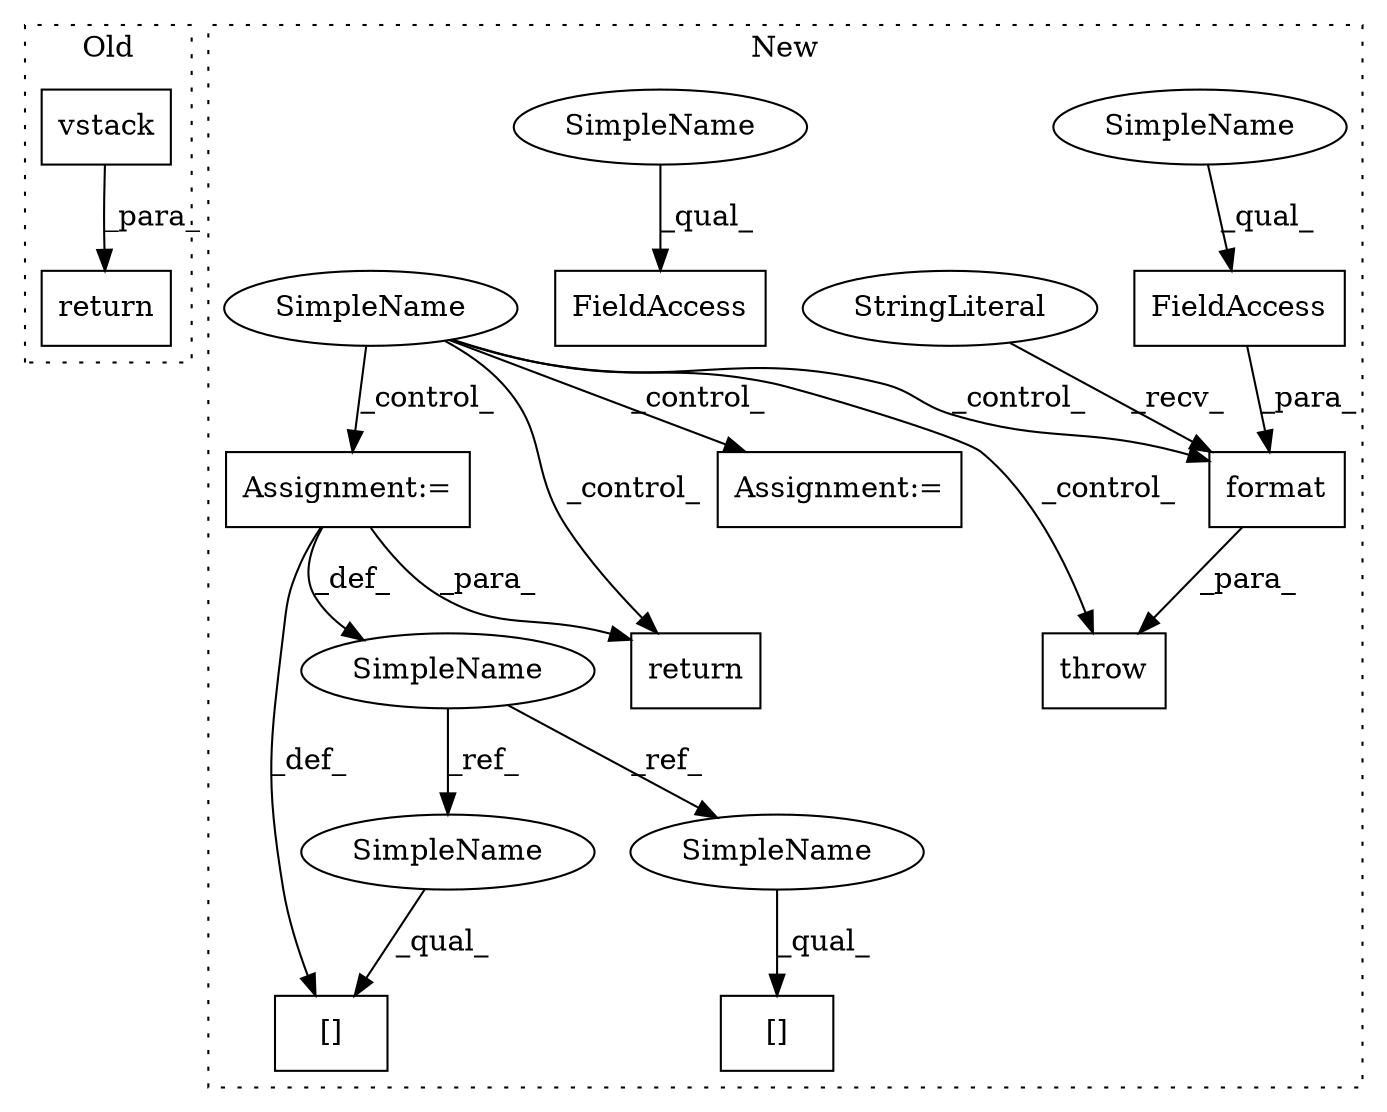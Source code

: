 digraph G {
subgraph cluster0 {
1 [label="vstack" a="32" s="1721,1884" l="18,-5" shape="box"];
14 [label="return" a="41" s="2085" l="7" shape="box"];
label = "Old";
style="dotted";
}
subgraph cluster1 {
2 [label="throw" a="53" s="1539" l="6" shape="box"];
3 [label="SimpleName" a="42" s="" l="" shape="ellipse"];
4 [label="return" a="41" s="2240" l="7" shape="box"];
5 [label="format" a="32" s="1634,1651" l="7,1" shape="box"];
6 [label="StringLiteral" a="45" s="1560" l="73" shape="ellipse"];
7 [label="Assignment:=" a="7" s="2059" l="1" shape="box"];
8 [label="FieldAccess" a="22" s="1641" l="10" shape="box"];
9 [label="FieldAccess" a="22" s="1500" l="10" shape="box"];
10 [label="Assignment:=" a="7" s="2125" l="1" shape="box"];
11 [label="[]" a="2" s="2082,2089" l="6,1" shape="box"];
12 [label="SimpleName" a="42" s="2054" l="5" shape="ellipse"];
13 [label="[]" a="2" s="2092,2099" l="6,1" shape="box"];
15 [label="SimpleName" a="42" s="1500" l="4" shape="ellipse"];
16 [label="SimpleName" a="42" s="1641" l="4" shape="ellipse"];
17 [label="SimpleName" a="42" s="2082" l="5" shape="ellipse"];
18 [label="SimpleName" a="42" s="2092" l="5" shape="ellipse"];
label = "New";
style="dotted";
}
1 -> 14 [label="_para_"];
3 -> 5 [label="_control_"];
3 -> 4 [label="_control_"];
3 -> 7 [label="_control_"];
3 -> 2 [label="_control_"];
3 -> 10 [label="_control_"];
5 -> 2 [label="_para_"];
6 -> 5 [label="_recv_"];
7 -> 11 [label="_def_"];
7 -> 4 [label="_para_"];
7 -> 12 [label="_def_"];
8 -> 5 [label="_para_"];
12 -> 18 [label="_ref_"];
12 -> 17 [label="_ref_"];
15 -> 9 [label="_qual_"];
16 -> 8 [label="_qual_"];
17 -> 11 [label="_qual_"];
18 -> 13 [label="_qual_"];
}